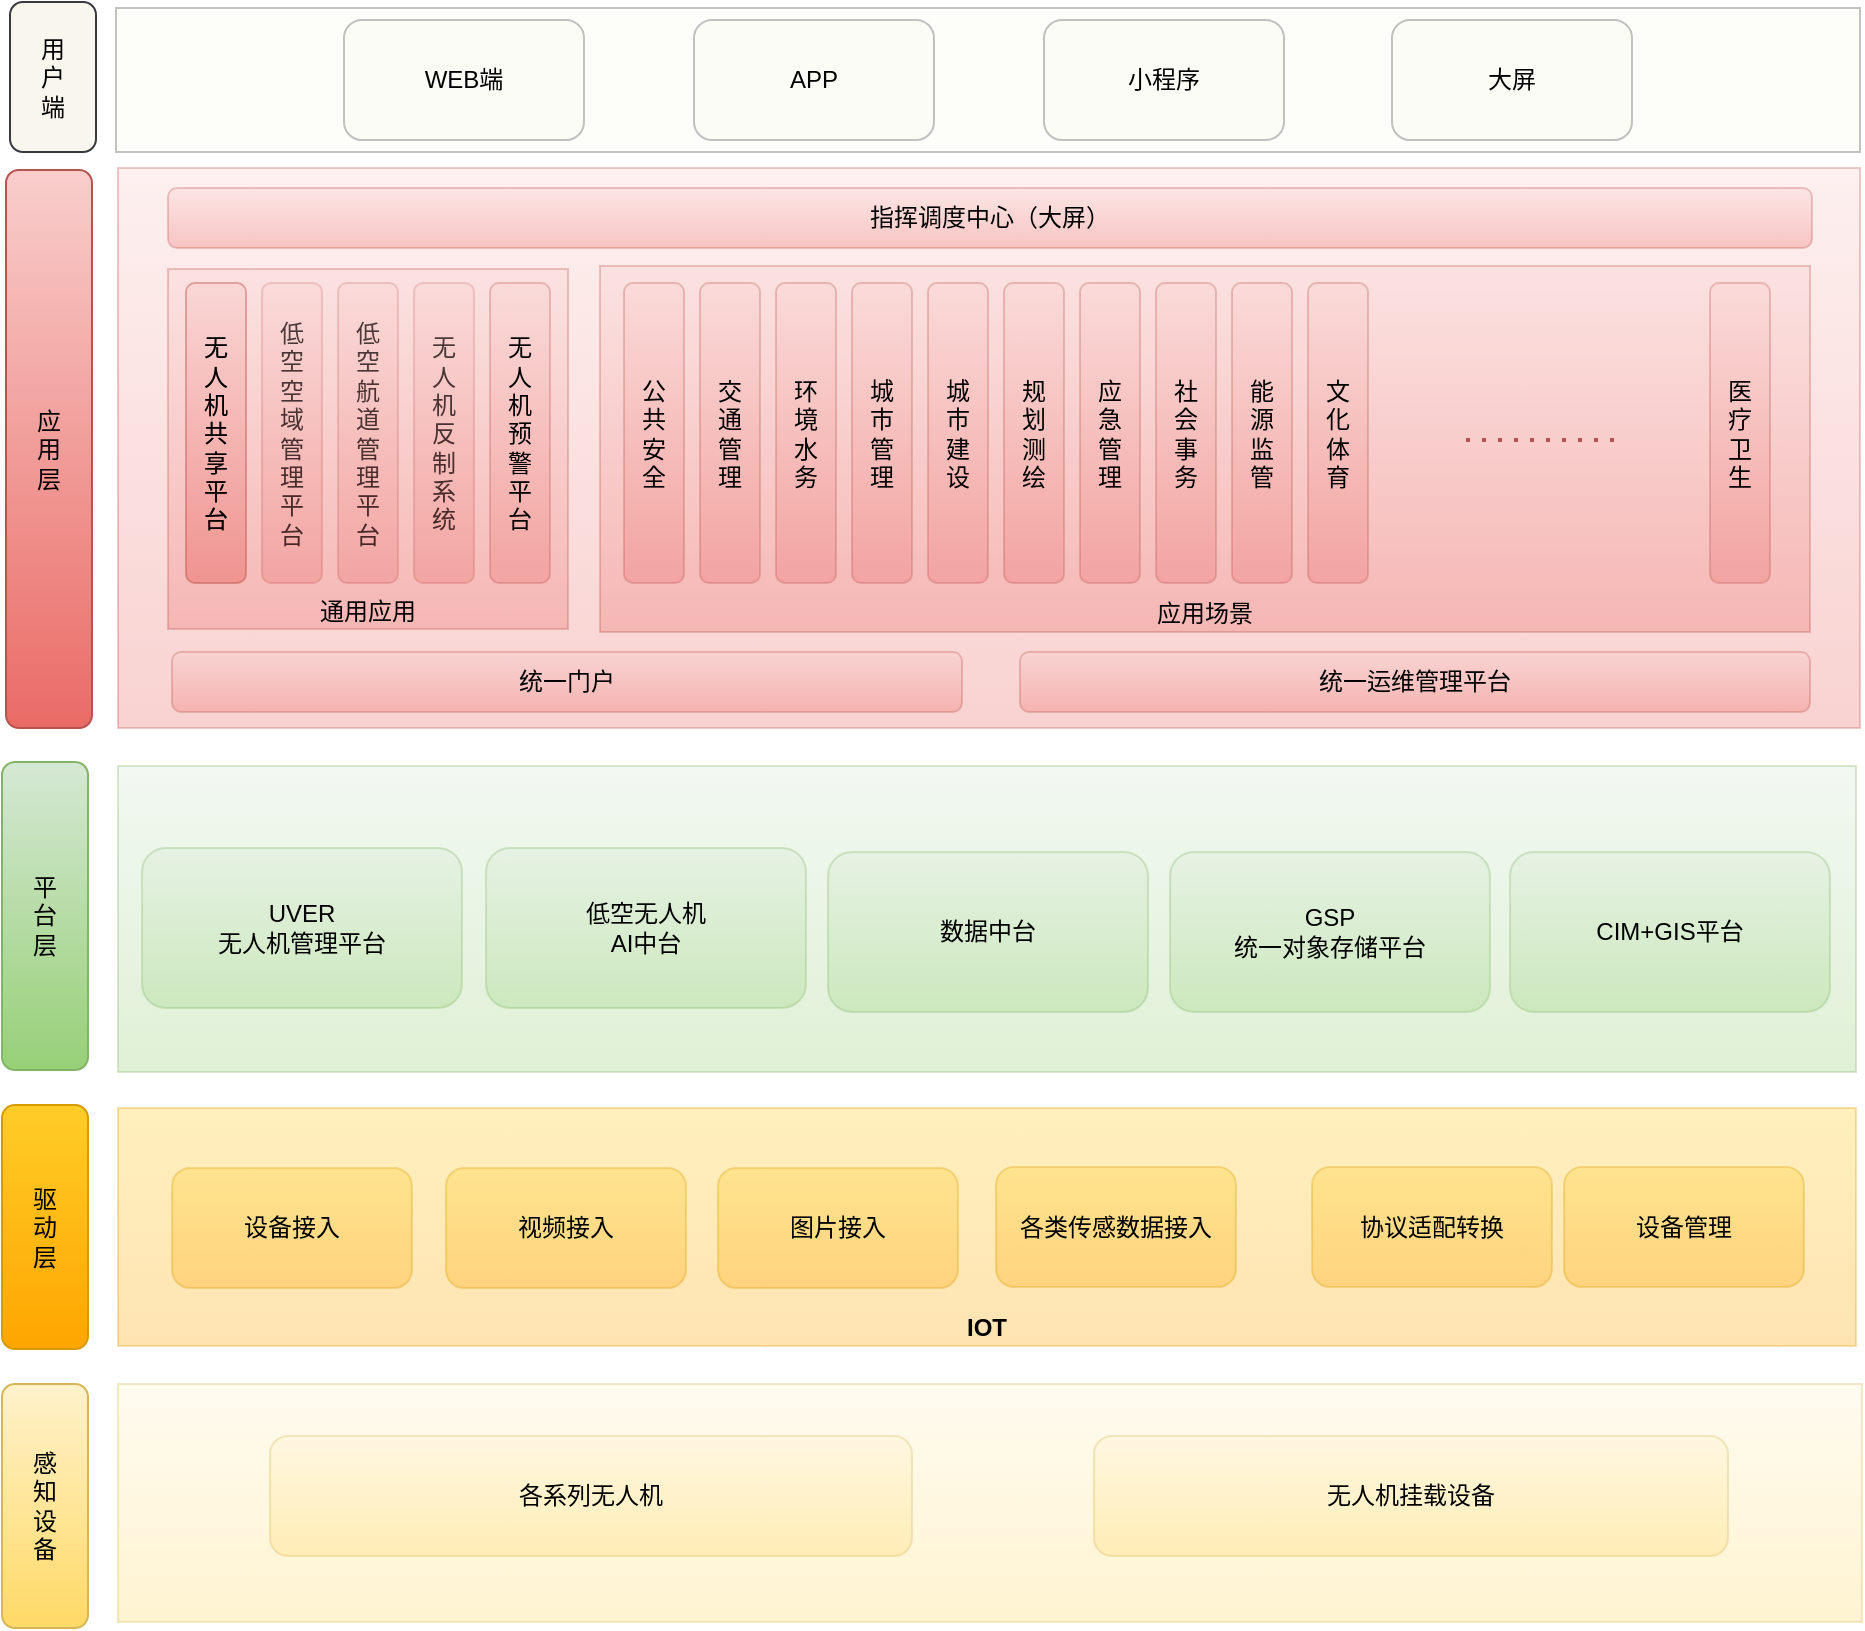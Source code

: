 <mxfile version="21.3.7" type="github">
  <diagram name="第 1 页" id="TCBvR9itSdLHlVfM4RZL">
    <mxGraphModel dx="1687" dy="1327" grid="0" gridSize="10" guides="1" tooltips="1" connect="1" arrows="1" fold="1" page="0" pageScale="1" pageWidth="1169" pageHeight="827" math="0" shadow="0">
      <root>
        <mxCell id="0" />
        <mxCell id="1" parent="0" />
        <mxCell id="TF7jh4B0KUutwBxR4N1b-20" value="" style="rounded=0;whiteSpace=wrap;html=1;verticalAlign=bottom;opacity=30;fillColor=#d5e8d4;gradientColor=#97d077;strokeColor=#82b366;" vertex="1" parent="1">
          <mxGeometry x="255" y="149" width="869" height="153" as="geometry" />
        </mxCell>
        <mxCell id="TF7jh4B0KUutwBxR4N1b-1" value="感&lt;br&gt;知&lt;br&gt;设&lt;br&gt;备" style="rounded=1;whiteSpace=wrap;html=1;fillColor=#fff2cc;strokeColor=#d6b656;gradientColor=#ffd966;" vertex="1" parent="1">
          <mxGeometry x="197" y="458" width="43" height="122" as="geometry" />
        </mxCell>
        <mxCell id="TF7jh4B0KUutwBxR4N1b-2" value="" style="rounded=0;whiteSpace=wrap;html=1;glass=0;opacity=30;fillColor=#fff2cc;strokeColor=#d6b656;gradientColor=#ffd966;" vertex="1" parent="1">
          <mxGeometry x="255" y="458" width="872" height="119" as="geometry" />
        </mxCell>
        <mxCell id="TF7jh4B0KUutwBxR4N1b-5" value="驱&lt;br&gt;动&lt;br&gt;层" style="rounded=1;whiteSpace=wrap;html=1;fillColor=#ffcd28;strokeColor=#d79b00;gradientColor=#ffa500;" vertex="1" parent="1">
          <mxGeometry x="197" y="318.5" width="43" height="122" as="geometry" />
        </mxCell>
        <mxCell id="TF7jh4B0KUutwBxR4N1b-6" value="各系列无人机" style="rounded=1;whiteSpace=wrap;html=1;opacity=30;fillColor=#fff2cc;strokeColor=#d6b656;gradientColor=#ffd966;" vertex="1" parent="1">
          <mxGeometry x="331" y="484" width="321" height="60" as="geometry" />
        </mxCell>
        <mxCell id="TF7jh4B0KUutwBxR4N1b-7" value="无人机挂载设备" style="rounded=1;whiteSpace=wrap;html=1;opacity=30;fillColor=#fff2cc;strokeColor=#d6b656;gradientColor=#ffd966;" vertex="1" parent="1">
          <mxGeometry x="743" y="484" width="317" height="60" as="geometry" />
        </mxCell>
        <mxCell id="TF7jh4B0KUutwBxR4N1b-8" value="&lt;b&gt;IOT&lt;/b&gt;" style="rounded=0;whiteSpace=wrap;html=1;verticalAlign=bottom;opacity=30;fillColor=#ffcd28;gradientColor=#ffa500;strokeColor=#d79b00;" vertex="1" parent="1">
          <mxGeometry x="255" y="320" width="869" height="119" as="geometry" />
        </mxCell>
        <mxCell id="TF7jh4B0KUutwBxR4N1b-10" value="平&lt;br&gt;台&lt;br&gt;层" style="rounded=1;whiteSpace=wrap;html=1;fillColor=#d5e8d4;strokeColor=#82b366;gradientColor=#97d077;" vertex="1" parent="1">
          <mxGeometry x="197" y="147" width="43" height="154" as="geometry" />
        </mxCell>
        <mxCell id="TF7jh4B0KUutwBxR4N1b-11" value="设备接入" style="rounded=1;whiteSpace=wrap;html=1;opacity=30;fillColor=#ffcd28;gradientColor=#ffa500;strokeColor=#d79b00;" vertex="1" parent="1">
          <mxGeometry x="282" y="350" width="120" height="60" as="geometry" />
        </mxCell>
        <mxCell id="TF7jh4B0KUutwBxR4N1b-12" value="协议适配转换" style="rounded=1;whiteSpace=wrap;html=1;opacity=30;fillColor=#ffcd28;gradientColor=#ffa500;strokeColor=#d79b00;" vertex="1" parent="1">
          <mxGeometry x="852" y="349.5" width="120" height="60" as="geometry" />
        </mxCell>
        <mxCell id="TF7jh4B0KUutwBxR4N1b-13" value="视频接入" style="rounded=1;whiteSpace=wrap;html=1;opacity=30;fillColor=#ffcd28;gradientColor=#ffa500;strokeColor=#d79b00;" vertex="1" parent="1">
          <mxGeometry x="419" y="350" width="120" height="60" as="geometry" />
        </mxCell>
        <mxCell id="TF7jh4B0KUutwBxR4N1b-14" value="各类传感数据接入" style="rounded=1;whiteSpace=wrap;html=1;opacity=30;fillColor=#ffcd28;gradientColor=#ffa500;strokeColor=#d79b00;" vertex="1" parent="1">
          <mxGeometry x="694" y="349.5" width="120" height="60" as="geometry" />
        </mxCell>
        <mxCell id="TF7jh4B0KUutwBxR4N1b-15" value="图片接入" style="rounded=1;whiteSpace=wrap;html=1;opacity=30;fillColor=#ffcd28;gradientColor=#ffa500;strokeColor=#d79b00;" vertex="1" parent="1">
          <mxGeometry x="555" y="350" width="120" height="60" as="geometry" />
        </mxCell>
        <mxCell id="TF7jh4B0KUutwBxR4N1b-16" value="设备管理" style="rounded=1;whiteSpace=wrap;html=1;opacity=30;fillColor=#ffcd28;gradientColor=#ffa500;strokeColor=#d79b00;" vertex="1" parent="1">
          <mxGeometry x="978" y="349.5" width="120" height="60" as="geometry" />
        </mxCell>
        <mxCell id="TF7jh4B0KUutwBxR4N1b-22" value="GSP&lt;br&gt;统一对象存储平台" style="rounded=1;whiteSpace=wrap;html=1;opacity=30;fillColor=#d5e8d4;gradientColor=#97d077;strokeColor=#82b366;" vertex="1" parent="1">
          <mxGeometry x="781" y="192" width="160" height="80" as="geometry" />
        </mxCell>
        <mxCell id="TF7jh4B0KUutwBxR4N1b-23" value="UVER&lt;br&gt;无人机管理平台" style="rounded=1;whiteSpace=wrap;html=1;opacity=30;fillColor=#d5e8d4;gradientColor=#97d077;strokeColor=#82b366;" vertex="1" parent="1">
          <mxGeometry x="267" y="190" width="160" height="80" as="geometry" />
        </mxCell>
        <mxCell id="TF7jh4B0KUutwBxR4N1b-24" value="应&lt;br&gt;用&lt;br&gt;层" style="rounded=1;whiteSpace=wrap;html=1;fillColor=#f8cecc;strokeColor=#b85450;gradientColor=#ea6b66;" vertex="1" parent="1">
          <mxGeometry x="199" y="-149" width="43" height="279" as="geometry" />
        </mxCell>
        <mxCell id="TF7jh4B0KUutwBxR4N1b-25" value="" style="rounded=0;whiteSpace=wrap;html=1;verticalAlign=bottom;opacity=30;fillColor=#f8cecc;gradientColor=#ea6b66;strokeColor=#b85450;" vertex="1" parent="1">
          <mxGeometry x="255" y="-150" width="871" height="280" as="geometry" />
        </mxCell>
        <mxCell id="TF7jh4B0KUutwBxR4N1b-26" value="统一门户" style="rounded=1;whiteSpace=wrap;html=1;opacity=30;fillColor=#f8cecc;gradientColor=#ea6b66;strokeColor=#b85450;" vertex="1" parent="1">
          <mxGeometry x="282" y="92" width="395" height="30" as="geometry" />
        </mxCell>
        <mxCell id="TF7jh4B0KUutwBxR4N1b-27" value="统一运维管理平台" style="rounded=1;whiteSpace=wrap;html=1;opacity=30;fillColor=#f8cecc;gradientColor=#ea6b66;strokeColor=#b85450;" vertex="1" parent="1">
          <mxGeometry x="706" y="92" width="395" height="30" as="geometry" />
        </mxCell>
        <mxCell id="TF7jh4B0KUutwBxR4N1b-28" value="无&lt;br&gt;人&lt;br&gt;机&lt;br&gt;共&lt;br&gt;享&lt;br&gt;平&lt;br&gt;台" style="rounded=1;whiteSpace=wrap;html=1;opacity=30;fillColor=#f8cecc;gradientColor=#ea6b66;strokeColor=#b85450;" vertex="1" parent="1">
          <mxGeometry x="289" y="-92.5" width="30" height="150" as="geometry" />
        </mxCell>
        <mxCell id="TF7jh4B0KUutwBxR4N1b-29" value="低&lt;br&gt;空&lt;br&gt;空&lt;br&gt;域&lt;br&gt;管&lt;br&gt;理&lt;br&gt;平&lt;br&gt;台" style="rounded=1;whiteSpace=wrap;html=1;opacity=30;fillColor=#f8cecc;gradientColor=#ea6b66;strokeColor=#b85450;" vertex="1" parent="1">
          <mxGeometry x="327" y="-92.5" width="30" height="150" as="geometry" />
        </mxCell>
        <mxCell id="TF7jh4B0KUutwBxR4N1b-30" value="低&lt;br&gt;空&lt;br&gt;航&lt;br&gt;道&lt;br&gt;管&lt;br&gt;理&lt;br&gt;平&lt;br&gt;台" style="rounded=1;whiteSpace=wrap;html=1;opacity=30;fillColor=#f8cecc;gradientColor=#ea6b66;strokeColor=#b85450;" vertex="1" parent="1">
          <mxGeometry x="365" y="-92.5" width="30" height="150" as="geometry" />
        </mxCell>
        <mxCell id="TF7jh4B0KUutwBxR4N1b-32" value="无&lt;br&gt;人&lt;br&gt;机&lt;br&gt;反&lt;br&gt;制&lt;br&gt;系&lt;br&gt;统" style="rounded=1;whiteSpace=wrap;html=1;opacity=30;fillColor=#f8cecc;gradientColor=#ea6b66;strokeColor=#b85450;" vertex="1" parent="1">
          <mxGeometry x="403" y="-92.5" width="30" height="150" as="geometry" />
        </mxCell>
        <mxCell id="TF7jh4B0KUutwBxR4N1b-34" value="低空无人机&lt;br&gt;AI中台" style="rounded=1;whiteSpace=wrap;html=1;opacity=30;fillColor=#d5e8d4;gradientColor=#97d077;strokeColor=#82b366;" vertex="1" parent="1">
          <mxGeometry x="439" y="190" width="160" height="80" as="geometry" />
        </mxCell>
        <mxCell id="TF7jh4B0KUutwBxR4N1b-35" value="数据中台" style="rounded=1;whiteSpace=wrap;html=1;opacity=30;fillColor=#d5e8d4;gradientColor=#97d077;strokeColor=#82b366;" vertex="1" parent="1">
          <mxGeometry x="610" y="192" width="160" height="80" as="geometry" />
        </mxCell>
        <mxCell id="TF7jh4B0KUutwBxR4N1b-37" value="CIM+GIS平台" style="rounded=1;whiteSpace=wrap;html=1;opacity=30;fillColor=#d5e8d4;gradientColor=#97d077;strokeColor=#82b366;" vertex="1" parent="1">
          <mxGeometry x="951" y="192" width="160" height="80" as="geometry" />
        </mxCell>
        <mxCell id="TF7jh4B0KUutwBxR4N1b-38" value="指挥调度中心（大屏）" style="rounded=1;whiteSpace=wrap;html=1;opacity=30;fillColor=#f8cecc;gradientColor=#ea6b66;strokeColor=#b85450;" vertex="1" parent="1">
          <mxGeometry x="280" y="-140" width="822" height="30" as="geometry" />
        </mxCell>
        <mxCell id="TF7jh4B0KUutwBxR4N1b-39" value="用&lt;br&gt;户&lt;br&gt;端" style="rounded=1;whiteSpace=wrap;html=1;fillColor=#f9f7ed;strokeColor=#36393d;" vertex="1" parent="1">
          <mxGeometry x="201" y="-233" width="43" height="75" as="geometry" />
        </mxCell>
        <mxCell id="TF7jh4B0KUutwBxR4N1b-40" value="" style="rounded=0;whiteSpace=wrap;html=1;glass=0;opacity=30;fillColor=#f9f7ed;strokeColor=#36393d;" vertex="1" parent="1">
          <mxGeometry x="254" y="-230" width="872" height="72" as="geometry" />
        </mxCell>
        <mxCell id="TF7jh4B0KUutwBxR4N1b-48" value="通用应用" style="rounded=0;whiteSpace=wrap;html=1;opacity=30;verticalAlign=bottom;fillColor=#f8cecc;gradientColor=#ea6b66;strokeColor=#b85450;" vertex="1" parent="1">
          <mxGeometry x="280" y="-99.5" width="200" height="180" as="geometry" />
        </mxCell>
        <mxCell id="TF7jh4B0KUutwBxR4N1b-41" value="WEB端" style="rounded=1;whiteSpace=wrap;html=1;opacity=30;fillColor=#f9f7ed;strokeColor=#36393d;" vertex="1" parent="1">
          <mxGeometry x="368" y="-224" width="120" height="60" as="geometry" />
        </mxCell>
        <mxCell id="TF7jh4B0KUutwBxR4N1b-42" value="APP" style="rounded=1;whiteSpace=wrap;html=1;opacity=30;fillColor=#f9f7ed;strokeColor=#36393d;" vertex="1" parent="1">
          <mxGeometry x="543" y="-224" width="120" height="60" as="geometry" />
        </mxCell>
        <mxCell id="TF7jh4B0KUutwBxR4N1b-43" value="小程序" style="rounded=1;whiteSpace=wrap;html=1;opacity=30;fillColor=#f9f7ed;strokeColor=#36393d;" vertex="1" parent="1">
          <mxGeometry x="718" y="-224" width="120" height="60" as="geometry" />
        </mxCell>
        <mxCell id="TF7jh4B0KUutwBxR4N1b-44" value="大屏" style="rounded=1;whiteSpace=wrap;html=1;opacity=30;fillColor=#f9f7ed;strokeColor=#36393d;" vertex="1" parent="1">
          <mxGeometry x="892" y="-224" width="120" height="60" as="geometry" />
        </mxCell>
        <mxCell id="TF7jh4B0KUutwBxR4N1b-45" value="无&lt;br&gt;人&lt;br&gt;机&lt;br&gt;预&lt;br&gt;警&lt;br&gt;平&lt;br&gt;台" style="rounded=1;whiteSpace=wrap;html=1;opacity=30;fillColor=#f8cecc;gradientColor=#ea6b66;strokeColor=#b85450;" vertex="1" parent="1">
          <mxGeometry x="441" y="-92.5" width="30" height="150" as="geometry" />
        </mxCell>
        <mxCell id="TF7jh4B0KUutwBxR4N1b-46" value="应用场景" style="rounded=0;whiteSpace=wrap;html=1;opacity=30;verticalAlign=bottom;fillColor=#f8cecc;gradientColor=#ea6b66;strokeColor=#b85450;" vertex="1" parent="1">
          <mxGeometry x="496" y="-101" width="605" height="183" as="geometry" />
        </mxCell>
        <mxCell id="TF7jh4B0KUutwBxR4N1b-52" value="无&lt;br&gt;人&lt;br&gt;机&lt;br&gt;共&lt;br&gt;享&lt;br&gt;平&lt;br&gt;台" style="rounded=1;whiteSpace=wrap;html=1;opacity=30;fillColor=#f8cecc;gradientColor=#ea6b66;strokeColor=#b85450;" vertex="1" parent="1">
          <mxGeometry x="289" y="-92.5" width="30" height="150" as="geometry" />
        </mxCell>
        <mxCell id="TF7jh4B0KUutwBxR4N1b-53" value="交&lt;br&gt;通&lt;br&gt;管&lt;br&gt;理" style="rounded=1;whiteSpace=wrap;html=1;opacity=30;fillColor=#f8cecc;gradientColor=#ea6b66;strokeColor=#b85450;" vertex="1" parent="1">
          <mxGeometry x="546" y="-92.5" width="30" height="150" as="geometry" />
        </mxCell>
        <mxCell id="TF7jh4B0KUutwBxR4N1b-54" value="环&lt;br&gt;境&lt;br&gt;水&lt;br&gt;务" style="rounded=1;whiteSpace=wrap;html=1;opacity=30;fillColor=#f8cecc;gradientColor=#ea6b66;strokeColor=#b85450;" vertex="1" parent="1">
          <mxGeometry x="584" y="-92.5" width="30" height="150" as="geometry" />
        </mxCell>
        <mxCell id="TF7jh4B0KUutwBxR4N1b-55" value="城&lt;br&gt;市&lt;br&gt;管&lt;br&gt;理" style="rounded=1;whiteSpace=wrap;html=1;opacity=30;fillColor=#f8cecc;gradientColor=#ea6b66;strokeColor=#b85450;" vertex="1" parent="1">
          <mxGeometry x="622" y="-92.5" width="30" height="150" as="geometry" />
        </mxCell>
        <mxCell id="TF7jh4B0KUutwBxR4N1b-56" value="城&lt;br&gt;市&lt;br&gt;建&lt;br&gt;设" style="rounded=1;whiteSpace=wrap;html=1;opacity=30;fillColor=#f8cecc;gradientColor=#ea6b66;strokeColor=#b85450;" vertex="1" parent="1">
          <mxGeometry x="660" y="-92.5" width="30" height="150" as="geometry" />
        </mxCell>
        <mxCell id="TF7jh4B0KUutwBxR4N1b-57" value="公&lt;br&gt;共&lt;br&gt;安&lt;br&gt;全" style="rounded=1;whiteSpace=wrap;html=1;opacity=30;fillColor=#f8cecc;gradientColor=#ea6b66;strokeColor=#b85450;" vertex="1" parent="1">
          <mxGeometry x="508" y="-92.5" width="30" height="150" as="geometry" />
        </mxCell>
        <mxCell id="TF7jh4B0KUutwBxR4N1b-58" value="应&lt;br&gt;急&lt;br&gt;管&lt;br&gt;理" style="rounded=1;whiteSpace=wrap;html=1;opacity=30;fillColor=#f8cecc;gradientColor=#ea6b66;strokeColor=#b85450;" vertex="1" parent="1">
          <mxGeometry x="736" y="-92.5" width="30" height="150" as="geometry" />
        </mxCell>
        <mxCell id="TF7jh4B0KUutwBxR4N1b-59" value="社&lt;br&gt;会&lt;br&gt;事&lt;br&gt;务" style="rounded=1;whiteSpace=wrap;html=1;opacity=30;fillColor=#f8cecc;gradientColor=#ea6b66;strokeColor=#b85450;" vertex="1" parent="1">
          <mxGeometry x="774" y="-92.5" width="30" height="150" as="geometry" />
        </mxCell>
        <mxCell id="TF7jh4B0KUutwBxR4N1b-60" value="能&lt;br&gt;源&lt;br&gt;监&lt;br&gt;管" style="rounded=1;whiteSpace=wrap;html=1;opacity=30;fillColor=#f8cecc;gradientColor=#ea6b66;strokeColor=#b85450;" vertex="1" parent="1">
          <mxGeometry x="812" y="-92.5" width="30" height="150" as="geometry" />
        </mxCell>
        <mxCell id="TF7jh4B0KUutwBxR4N1b-61" value="文&lt;br&gt;化&lt;br&gt;体&lt;br&gt;育" style="rounded=1;whiteSpace=wrap;html=1;opacity=30;fillColor=#f8cecc;gradientColor=#ea6b66;strokeColor=#b85450;" vertex="1" parent="1">
          <mxGeometry x="850" y="-92.5" width="30" height="150" as="geometry" />
        </mxCell>
        <mxCell id="TF7jh4B0KUutwBxR4N1b-62" value="规&lt;br&gt;划&lt;br&gt;测&lt;br&gt;绘" style="rounded=1;whiteSpace=wrap;html=1;opacity=30;fillColor=#f8cecc;gradientColor=#ea6b66;strokeColor=#b85450;" vertex="1" parent="1">
          <mxGeometry x="698" y="-92.5" width="30" height="150" as="geometry" />
        </mxCell>
        <mxCell id="TF7jh4B0KUutwBxR4N1b-65" value="医&lt;br&gt;疗&lt;br&gt;卫&lt;br&gt;生" style="rounded=1;whiteSpace=wrap;html=1;opacity=30;fillColor=#f8cecc;gradientColor=#ea6b66;strokeColor=#b85450;" vertex="1" parent="1">
          <mxGeometry x="1051" y="-92.5" width="30" height="150" as="geometry" />
        </mxCell>
        <mxCell id="TF7jh4B0KUutwBxR4N1b-68" value="" style="endArrow=none;dashed=1;html=1;dashPattern=1 3;strokeWidth=2;rounded=0;fillColor=#f8cecc;gradientColor=#ea6b66;strokeColor=#b85450;" edge="1" parent="1">
          <mxGeometry width="50" height="50" relative="1" as="geometry">
            <mxPoint x="929" y="-14" as="sourcePoint" />
            <mxPoint x="1003" y="-14" as="targetPoint" />
          </mxGeometry>
        </mxCell>
      </root>
    </mxGraphModel>
  </diagram>
</mxfile>
